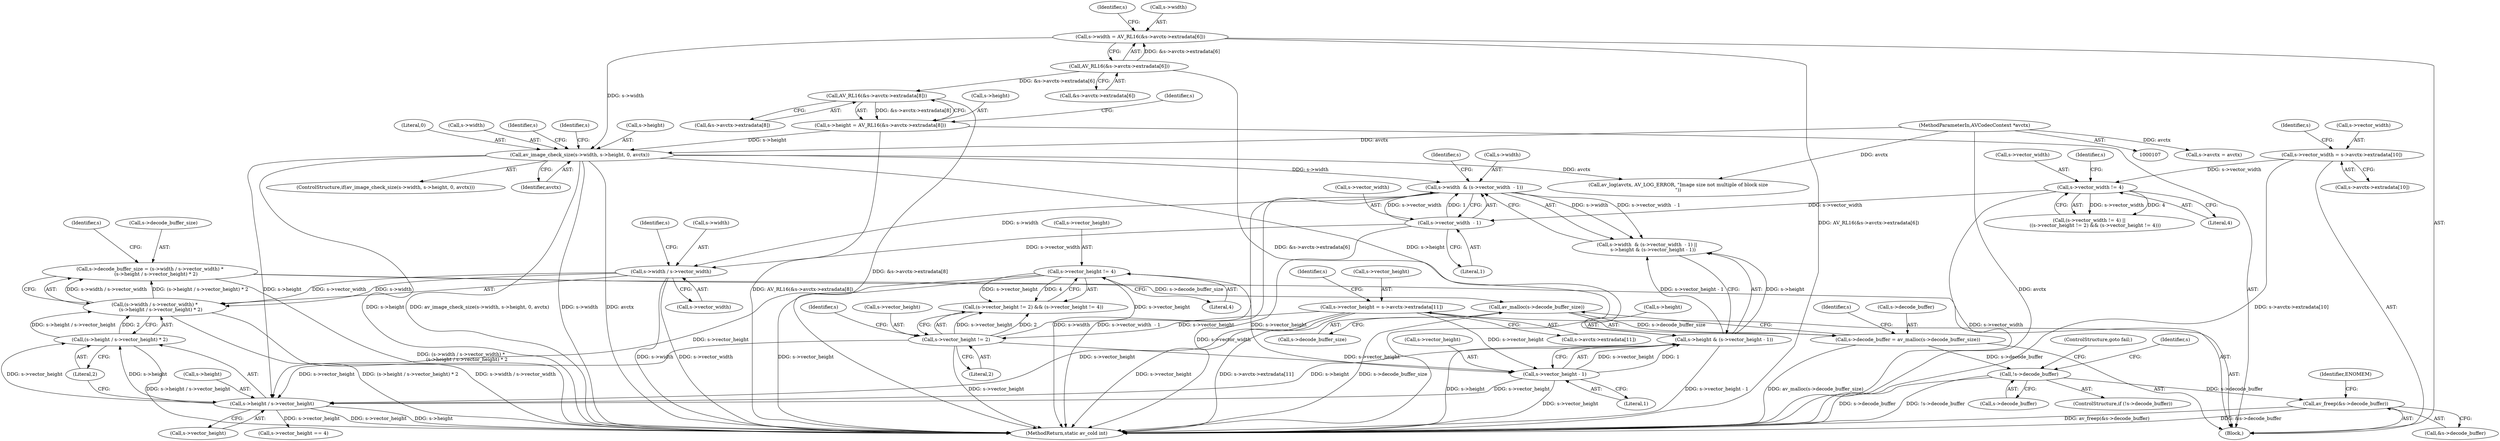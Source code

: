 digraph "0_libav_58b2e0f0f2fc96c1158e04f8aba95cbe6157a1a3@integer" {
"1000307" [label="(Call,s->decode_buffer_size = (s->width / s->vector_width) *\n        (s->height / s->vector_height) * 2)"];
"1000311" [label="(Call,(s->width / s->vector_width) *\n        (s->height / s->vector_height) * 2)"];
"1000312" [label="(Call,s->width / s->vector_width)"];
"1000269" [label="(Call,s->width  & (s->vector_width  - 1))"];
"1000186" [label="(Call,av_image_check_size(s->width, s->height, 0, avctx))"];
"1000159" [label="(Call,s->width = AV_RL16(&s->avctx->extradata[6]))"];
"1000163" [label="(Call,AV_RL16(&s->avctx->extradata[6]))"];
"1000172" [label="(Call,s->height = AV_RL16(&s->avctx->extradata[8]))"];
"1000176" [label="(Call,AV_RL16(&s->avctx->extradata[8]))"];
"1000108" [label="(MethodParameterIn,AVCodecContext *avctx)"];
"1000273" [label="(Call,s->vector_width  - 1)"];
"1000247" [label="(Call,s->vector_width != 4)"];
"1000208" [label="(Call,s->vector_width = s->avctx->extradata[10])"];
"1000319" [label="(Call,(s->height / s->vector_height) * 2)"];
"1000320" [label="(Call,s->height / s->vector_height)"];
"1000278" [label="(Call,s->height & (s->vector_height - 1))"];
"1000282" [label="(Call,s->vector_height - 1)"];
"1000258" [label="(Call,s->vector_height != 4)"];
"1000253" [label="(Call,s->vector_height != 2)"];
"1000219" [label="(Call,s->vector_height = s->avctx->extradata[11])"];
"1000332" [label="(Call,av_malloc(s->decode_buffer_size))"];
"1000328" [label="(Call,s->decode_buffer = av_malloc(s->decode_buffer_size))"];
"1000337" [label="(Call,!s->decode_buffer)"];
"1000440" [label="(Call,av_freep(&s->decode_buffer))"];
"1000268" [label="(Call,s->width  & (s->vector_width  - 1) ||\n        s->height & (s->vector_height - 1))"];
"1000282" [label="(Call,s->vector_height - 1)"];
"1000220" [label="(Call,s->vector_height)"];
"1000447" [label="(Identifier,ENOMEM)"];
"1000269" [label="(Call,s->width  & (s->vector_width  - 1))"];
"1000260" [label="(Identifier,s)"];
"1000448" [label="(MethodReturn,static av_cold int)"];
"1000246" [label="(Call,(s->vector_width != 4) ||\n        ((s->vector_height != 2) && (s->vector_height != 4)))"];
"1000333" [label="(Call,s->decode_buffer_size)"];
"1000190" [label="(Call,s->height)"];
"1000274" [label="(Call,s->vector_width)"];
"1000280" [label="(Identifier,s)"];
"1000316" [label="(Call,s->vector_width)"];
"1000254" [label="(Call,s->vector_height)"];
"1000185" [label="(ControlStructure,if(av_image_check_size(s->width, s->height, 0, avctx)))"];
"1000440" [label="(Call,av_freep(&s->decode_buffer))"];
"1000193" [label="(Literal,0)"];
"1000321" [label="(Call,s->height)"];
"1000208" [label="(Call,s->vector_width = s->avctx->extradata[10])"];
"1000176" [label="(Call,AV_RL16(&s->avctx->extradata[8]))"];
"1000119" [label="(Call,s->avctx = avctx)"];
"1000163" [label="(Call,AV_RL16(&s->avctx->extradata[6]))"];
"1000278" [label="(Call,s->height & (s->vector_height - 1))"];
"1000109" [label="(Block,)"];
"1000330" [label="(Identifier,s)"];
"1000253" [label="(Call,s->vector_height != 2)"];
"1000336" [label="(ControlStructure,if (!s->decode_buffer))"];
"1000441" [label="(Call,&s->decode_buffer)"];
"1000320" [label="(Call,s->height / s->vector_height)"];
"1000345" [label="(Identifier,s)"];
"1000328" [label="(Call,s->decode_buffer = av_malloc(s->decode_buffer_size))"];
"1000327" [label="(Literal,2)"];
"1000322" [label="(Identifier,s)"];
"1000174" [label="(Identifier,s)"];
"1000307" [label="(Call,s->decode_buffer_size = (s->width / s->vector_width) *\n        (s->height / s->vector_height) * 2)"];
"1000311" [label="(Call,(s->width / s->vector_width) *\n        (s->height / s->vector_height) * 2)"];
"1000108" [label="(MethodParameterIn,AVCodecContext *avctx)"];
"1000270" [label="(Call,s->width)"];
"1000159" [label="(Call,s->width = AV_RL16(&s->avctx->extradata[6]))"];
"1000277" [label="(Literal,1)"];
"1000259" [label="(Call,s->vector_height)"];
"1000209" [label="(Call,s->vector_width)"];
"1000187" [label="(Call,s->width)"];
"1000252" [label="(Call,(s->vector_height != 2) && (s->vector_height != 4))"];
"1000257" [label="(Literal,2)"];
"1000262" [label="(Literal,4)"];
"1000313" [label="(Call,s->width)"];
"1000219" [label="(Call,s->vector_height = s->avctx->extradata[11])"];
"1000308" [label="(Call,s->decode_buffer_size)"];
"1000324" [label="(Call,s->vector_height)"];
"1000186" [label="(Call,av_image_check_size(s->width, s->height, 0, avctx))"];
"1000177" [label="(Call,&s->avctx->extradata[8])"];
"1000288" [label="(Call,av_log(avctx, AV_LOG_ERROR, \"Image size not multiple of block size\n\"))"];
"1000337" [label="(Call,!s->decode_buffer)"];
"1000160" [label="(Call,s->width)"];
"1000248" [label="(Call,s->vector_width)"];
"1000164" [label="(Call,&s->avctx->extradata[6])"];
"1000173" [label="(Call,s->height)"];
"1000232" [label="(Identifier,s)"];
"1000258" [label="(Call,s->vector_height != 4)"];
"1000329" [label="(Call,s->decode_buffer)"];
"1000212" [label="(Call,s->avctx->extradata[10])"];
"1000221" [label="(Identifier,s)"];
"1000341" [label="(ControlStructure,goto fail;)"];
"1000319" [label="(Call,(s->height / s->vector_height) * 2)"];
"1000332" [label="(Call,av_malloc(s->decode_buffer_size))"];
"1000198" [label="(Identifier,s)"];
"1000255" [label="(Identifier,s)"];
"1000343" [label="(Call,s->vector_height == 4)"];
"1000286" [label="(Literal,1)"];
"1000273" [label="(Call,s->vector_width  - 1)"];
"1000194" [label="(Identifier,avctx)"];
"1000247" [label="(Call,s->vector_width != 4)"];
"1000283" [label="(Call,s->vector_height)"];
"1000338" [label="(Call,s->decode_buffer)"];
"1000223" [label="(Call,s->avctx->extradata[11])"];
"1000210" [label="(Identifier,s)"];
"1000279" [label="(Call,s->height)"];
"1000251" [label="(Literal,4)"];
"1000188" [label="(Identifier,s)"];
"1000312" [label="(Call,s->width / s->vector_width)"];
"1000172" [label="(Call,s->height = AV_RL16(&s->avctx->extradata[8]))"];
"1000339" [label="(Identifier,s)"];
"1000307" -> "1000109"  [label="AST: "];
"1000307" -> "1000311"  [label="CFG: "];
"1000308" -> "1000307"  [label="AST: "];
"1000311" -> "1000307"  [label="AST: "];
"1000330" -> "1000307"  [label="CFG: "];
"1000307" -> "1000448"  [label="DDG: (s->width / s->vector_width) *\n        (s->height / s->vector_height) * 2"];
"1000311" -> "1000307"  [label="DDG: s->width / s->vector_width"];
"1000311" -> "1000307"  [label="DDG: (s->height / s->vector_height) * 2"];
"1000307" -> "1000332"  [label="DDG: s->decode_buffer_size"];
"1000311" -> "1000319"  [label="CFG: "];
"1000312" -> "1000311"  [label="AST: "];
"1000319" -> "1000311"  [label="AST: "];
"1000311" -> "1000448"  [label="DDG: s->width / s->vector_width"];
"1000311" -> "1000448"  [label="DDG: (s->height / s->vector_height) * 2"];
"1000312" -> "1000311"  [label="DDG: s->width"];
"1000312" -> "1000311"  [label="DDG: s->vector_width"];
"1000319" -> "1000311"  [label="DDG: s->height / s->vector_height"];
"1000319" -> "1000311"  [label="DDG: 2"];
"1000312" -> "1000316"  [label="CFG: "];
"1000313" -> "1000312"  [label="AST: "];
"1000316" -> "1000312"  [label="AST: "];
"1000322" -> "1000312"  [label="CFG: "];
"1000312" -> "1000448"  [label="DDG: s->vector_width"];
"1000312" -> "1000448"  [label="DDG: s->width"];
"1000269" -> "1000312"  [label="DDG: s->width"];
"1000273" -> "1000312"  [label="DDG: s->vector_width"];
"1000269" -> "1000268"  [label="AST: "];
"1000269" -> "1000273"  [label="CFG: "];
"1000270" -> "1000269"  [label="AST: "];
"1000273" -> "1000269"  [label="AST: "];
"1000280" -> "1000269"  [label="CFG: "];
"1000268" -> "1000269"  [label="CFG: "];
"1000269" -> "1000448"  [label="DDG: s->vector_width  - 1"];
"1000269" -> "1000448"  [label="DDG: s->width"];
"1000269" -> "1000268"  [label="DDG: s->width"];
"1000269" -> "1000268"  [label="DDG: s->vector_width  - 1"];
"1000186" -> "1000269"  [label="DDG: s->width"];
"1000273" -> "1000269"  [label="DDG: s->vector_width"];
"1000273" -> "1000269"  [label="DDG: 1"];
"1000186" -> "1000185"  [label="AST: "];
"1000186" -> "1000194"  [label="CFG: "];
"1000187" -> "1000186"  [label="AST: "];
"1000190" -> "1000186"  [label="AST: "];
"1000193" -> "1000186"  [label="AST: "];
"1000194" -> "1000186"  [label="AST: "];
"1000198" -> "1000186"  [label="CFG: "];
"1000210" -> "1000186"  [label="CFG: "];
"1000186" -> "1000448"  [label="DDG: av_image_check_size(s->width, s->height, 0, avctx)"];
"1000186" -> "1000448"  [label="DDG: s->width"];
"1000186" -> "1000448"  [label="DDG: avctx"];
"1000186" -> "1000448"  [label="DDG: s->height"];
"1000159" -> "1000186"  [label="DDG: s->width"];
"1000172" -> "1000186"  [label="DDG: s->height"];
"1000108" -> "1000186"  [label="DDG: avctx"];
"1000186" -> "1000278"  [label="DDG: s->height"];
"1000186" -> "1000288"  [label="DDG: avctx"];
"1000186" -> "1000320"  [label="DDG: s->height"];
"1000159" -> "1000109"  [label="AST: "];
"1000159" -> "1000163"  [label="CFG: "];
"1000160" -> "1000159"  [label="AST: "];
"1000163" -> "1000159"  [label="AST: "];
"1000174" -> "1000159"  [label="CFG: "];
"1000159" -> "1000448"  [label="DDG: AV_RL16(&s->avctx->extradata[6])"];
"1000163" -> "1000159"  [label="DDG: &s->avctx->extradata[6]"];
"1000163" -> "1000164"  [label="CFG: "];
"1000164" -> "1000163"  [label="AST: "];
"1000163" -> "1000448"  [label="DDG: &s->avctx->extradata[6]"];
"1000163" -> "1000176"  [label="DDG: &s->avctx->extradata[6]"];
"1000172" -> "1000109"  [label="AST: "];
"1000172" -> "1000176"  [label="CFG: "];
"1000173" -> "1000172"  [label="AST: "];
"1000176" -> "1000172"  [label="AST: "];
"1000188" -> "1000172"  [label="CFG: "];
"1000172" -> "1000448"  [label="DDG: AV_RL16(&s->avctx->extradata[8])"];
"1000176" -> "1000172"  [label="DDG: &s->avctx->extradata[8]"];
"1000176" -> "1000177"  [label="CFG: "];
"1000177" -> "1000176"  [label="AST: "];
"1000176" -> "1000448"  [label="DDG: &s->avctx->extradata[8]"];
"1000108" -> "1000107"  [label="AST: "];
"1000108" -> "1000448"  [label="DDG: avctx"];
"1000108" -> "1000119"  [label="DDG: avctx"];
"1000108" -> "1000288"  [label="DDG: avctx"];
"1000273" -> "1000277"  [label="CFG: "];
"1000274" -> "1000273"  [label="AST: "];
"1000277" -> "1000273"  [label="AST: "];
"1000273" -> "1000448"  [label="DDG: s->vector_width"];
"1000247" -> "1000273"  [label="DDG: s->vector_width"];
"1000247" -> "1000246"  [label="AST: "];
"1000247" -> "1000251"  [label="CFG: "];
"1000248" -> "1000247"  [label="AST: "];
"1000251" -> "1000247"  [label="AST: "];
"1000255" -> "1000247"  [label="CFG: "];
"1000246" -> "1000247"  [label="CFG: "];
"1000247" -> "1000448"  [label="DDG: s->vector_width"];
"1000247" -> "1000246"  [label="DDG: s->vector_width"];
"1000247" -> "1000246"  [label="DDG: 4"];
"1000208" -> "1000247"  [label="DDG: s->vector_width"];
"1000208" -> "1000109"  [label="AST: "];
"1000208" -> "1000212"  [label="CFG: "];
"1000209" -> "1000208"  [label="AST: "];
"1000212" -> "1000208"  [label="AST: "];
"1000221" -> "1000208"  [label="CFG: "];
"1000208" -> "1000448"  [label="DDG: s->avctx->extradata[10]"];
"1000319" -> "1000327"  [label="CFG: "];
"1000320" -> "1000319"  [label="AST: "];
"1000327" -> "1000319"  [label="AST: "];
"1000319" -> "1000448"  [label="DDG: s->height / s->vector_height"];
"1000320" -> "1000319"  [label="DDG: s->height"];
"1000320" -> "1000319"  [label="DDG: s->vector_height"];
"1000320" -> "1000324"  [label="CFG: "];
"1000321" -> "1000320"  [label="AST: "];
"1000324" -> "1000320"  [label="AST: "];
"1000327" -> "1000320"  [label="CFG: "];
"1000320" -> "1000448"  [label="DDG: s->vector_height"];
"1000320" -> "1000448"  [label="DDG: s->height"];
"1000278" -> "1000320"  [label="DDG: s->height"];
"1000258" -> "1000320"  [label="DDG: s->vector_height"];
"1000253" -> "1000320"  [label="DDG: s->vector_height"];
"1000219" -> "1000320"  [label="DDG: s->vector_height"];
"1000282" -> "1000320"  [label="DDG: s->vector_height"];
"1000320" -> "1000343"  [label="DDG: s->vector_height"];
"1000278" -> "1000268"  [label="AST: "];
"1000278" -> "1000282"  [label="CFG: "];
"1000279" -> "1000278"  [label="AST: "];
"1000282" -> "1000278"  [label="AST: "];
"1000268" -> "1000278"  [label="CFG: "];
"1000278" -> "1000448"  [label="DDG: s->vector_height - 1"];
"1000278" -> "1000448"  [label="DDG: s->height"];
"1000278" -> "1000268"  [label="DDG: s->height"];
"1000278" -> "1000268"  [label="DDG: s->vector_height - 1"];
"1000282" -> "1000278"  [label="DDG: s->vector_height"];
"1000282" -> "1000278"  [label="DDG: 1"];
"1000282" -> "1000286"  [label="CFG: "];
"1000283" -> "1000282"  [label="AST: "];
"1000286" -> "1000282"  [label="AST: "];
"1000282" -> "1000448"  [label="DDG: s->vector_height"];
"1000258" -> "1000282"  [label="DDG: s->vector_height"];
"1000253" -> "1000282"  [label="DDG: s->vector_height"];
"1000219" -> "1000282"  [label="DDG: s->vector_height"];
"1000258" -> "1000252"  [label="AST: "];
"1000258" -> "1000262"  [label="CFG: "];
"1000259" -> "1000258"  [label="AST: "];
"1000262" -> "1000258"  [label="AST: "];
"1000252" -> "1000258"  [label="CFG: "];
"1000258" -> "1000448"  [label="DDG: s->vector_height"];
"1000258" -> "1000252"  [label="DDG: s->vector_height"];
"1000258" -> "1000252"  [label="DDG: 4"];
"1000253" -> "1000258"  [label="DDG: s->vector_height"];
"1000253" -> "1000252"  [label="AST: "];
"1000253" -> "1000257"  [label="CFG: "];
"1000254" -> "1000253"  [label="AST: "];
"1000257" -> "1000253"  [label="AST: "];
"1000260" -> "1000253"  [label="CFG: "];
"1000252" -> "1000253"  [label="CFG: "];
"1000253" -> "1000448"  [label="DDG: s->vector_height"];
"1000253" -> "1000252"  [label="DDG: s->vector_height"];
"1000253" -> "1000252"  [label="DDG: 2"];
"1000219" -> "1000253"  [label="DDG: s->vector_height"];
"1000219" -> "1000109"  [label="AST: "];
"1000219" -> "1000223"  [label="CFG: "];
"1000220" -> "1000219"  [label="AST: "];
"1000223" -> "1000219"  [label="AST: "];
"1000232" -> "1000219"  [label="CFG: "];
"1000219" -> "1000448"  [label="DDG: s->avctx->extradata[11]"];
"1000219" -> "1000448"  [label="DDG: s->vector_height"];
"1000332" -> "1000328"  [label="AST: "];
"1000332" -> "1000333"  [label="CFG: "];
"1000333" -> "1000332"  [label="AST: "];
"1000328" -> "1000332"  [label="CFG: "];
"1000332" -> "1000448"  [label="DDG: s->decode_buffer_size"];
"1000332" -> "1000328"  [label="DDG: s->decode_buffer_size"];
"1000328" -> "1000109"  [label="AST: "];
"1000329" -> "1000328"  [label="AST: "];
"1000339" -> "1000328"  [label="CFG: "];
"1000328" -> "1000448"  [label="DDG: av_malloc(s->decode_buffer_size)"];
"1000328" -> "1000337"  [label="DDG: s->decode_buffer"];
"1000337" -> "1000336"  [label="AST: "];
"1000337" -> "1000338"  [label="CFG: "];
"1000338" -> "1000337"  [label="AST: "];
"1000341" -> "1000337"  [label="CFG: "];
"1000345" -> "1000337"  [label="CFG: "];
"1000337" -> "1000448"  [label="DDG: s->decode_buffer"];
"1000337" -> "1000448"  [label="DDG: !s->decode_buffer"];
"1000337" -> "1000440"  [label="DDG: s->decode_buffer"];
"1000440" -> "1000109"  [label="AST: "];
"1000440" -> "1000441"  [label="CFG: "];
"1000441" -> "1000440"  [label="AST: "];
"1000447" -> "1000440"  [label="CFG: "];
"1000440" -> "1000448"  [label="DDG: av_freep(&s->decode_buffer)"];
"1000440" -> "1000448"  [label="DDG: &s->decode_buffer"];
}
